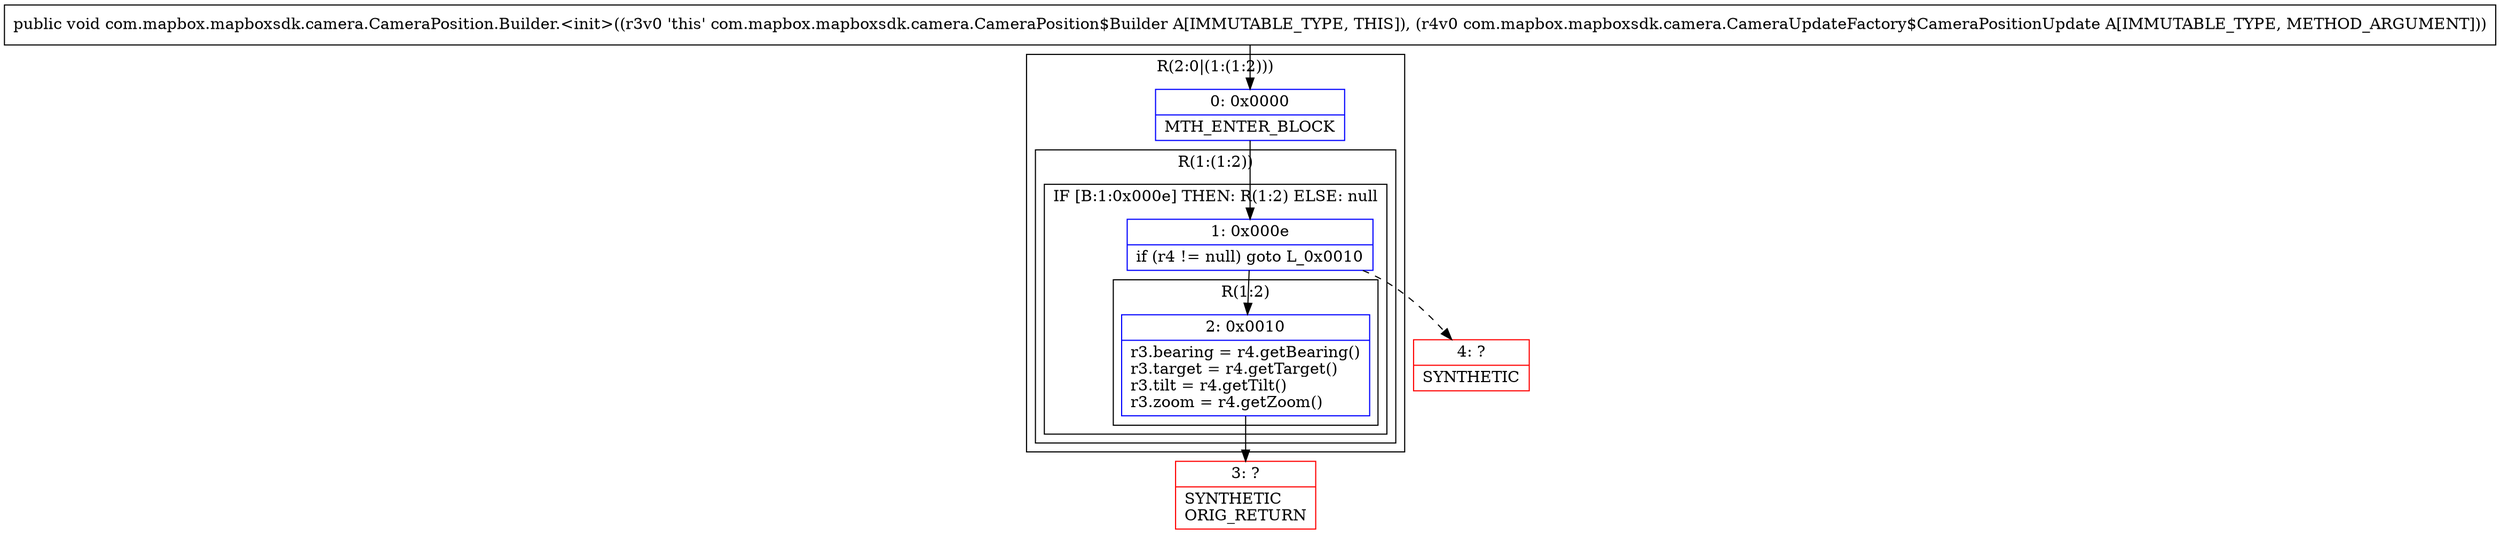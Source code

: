 digraph "CFG forcom.mapbox.mapboxsdk.camera.CameraPosition.Builder.\<init\>(Lcom\/mapbox\/mapboxsdk\/camera\/CameraUpdateFactory$CameraPositionUpdate;)V" {
subgraph cluster_Region_1912639313 {
label = "R(2:0|(1:(1:2)))";
node [shape=record,color=blue];
Node_0 [shape=record,label="{0\:\ 0x0000|MTH_ENTER_BLOCK\l}"];
subgraph cluster_Region_1869271818 {
label = "R(1:(1:2))";
node [shape=record,color=blue];
subgraph cluster_IfRegion_24606331 {
label = "IF [B:1:0x000e] THEN: R(1:2) ELSE: null";
node [shape=record,color=blue];
Node_1 [shape=record,label="{1\:\ 0x000e|if (r4 != null) goto L_0x0010\l}"];
subgraph cluster_Region_769371733 {
label = "R(1:2)";
node [shape=record,color=blue];
Node_2 [shape=record,label="{2\:\ 0x0010|r3.bearing = r4.getBearing()\lr3.target = r4.getTarget()\lr3.tilt = r4.getTilt()\lr3.zoom = r4.getZoom()\l}"];
}
}
}
}
Node_3 [shape=record,color=red,label="{3\:\ ?|SYNTHETIC\lORIG_RETURN\l}"];
Node_4 [shape=record,color=red,label="{4\:\ ?|SYNTHETIC\l}"];
MethodNode[shape=record,label="{public void com.mapbox.mapboxsdk.camera.CameraPosition.Builder.\<init\>((r3v0 'this' com.mapbox.mapboxsdk.camera.CameraPosition$Builder A[IMMUTABLE_TYPE, THIS]), (r4v0 com.mapbox.mapboxsdk.camera.CameraUpdateFactory$CameraPositionUpdate A[IMMUTABLE_TYPE, METHOD_ARGUMENT])) }"];
MethodNode -> Node_0;
Node_0 -> Node_1;
Node_1 -> Node_2;
Node_1 -> Node_4[style=dashed];
Node_2 -> Node_3;
}

